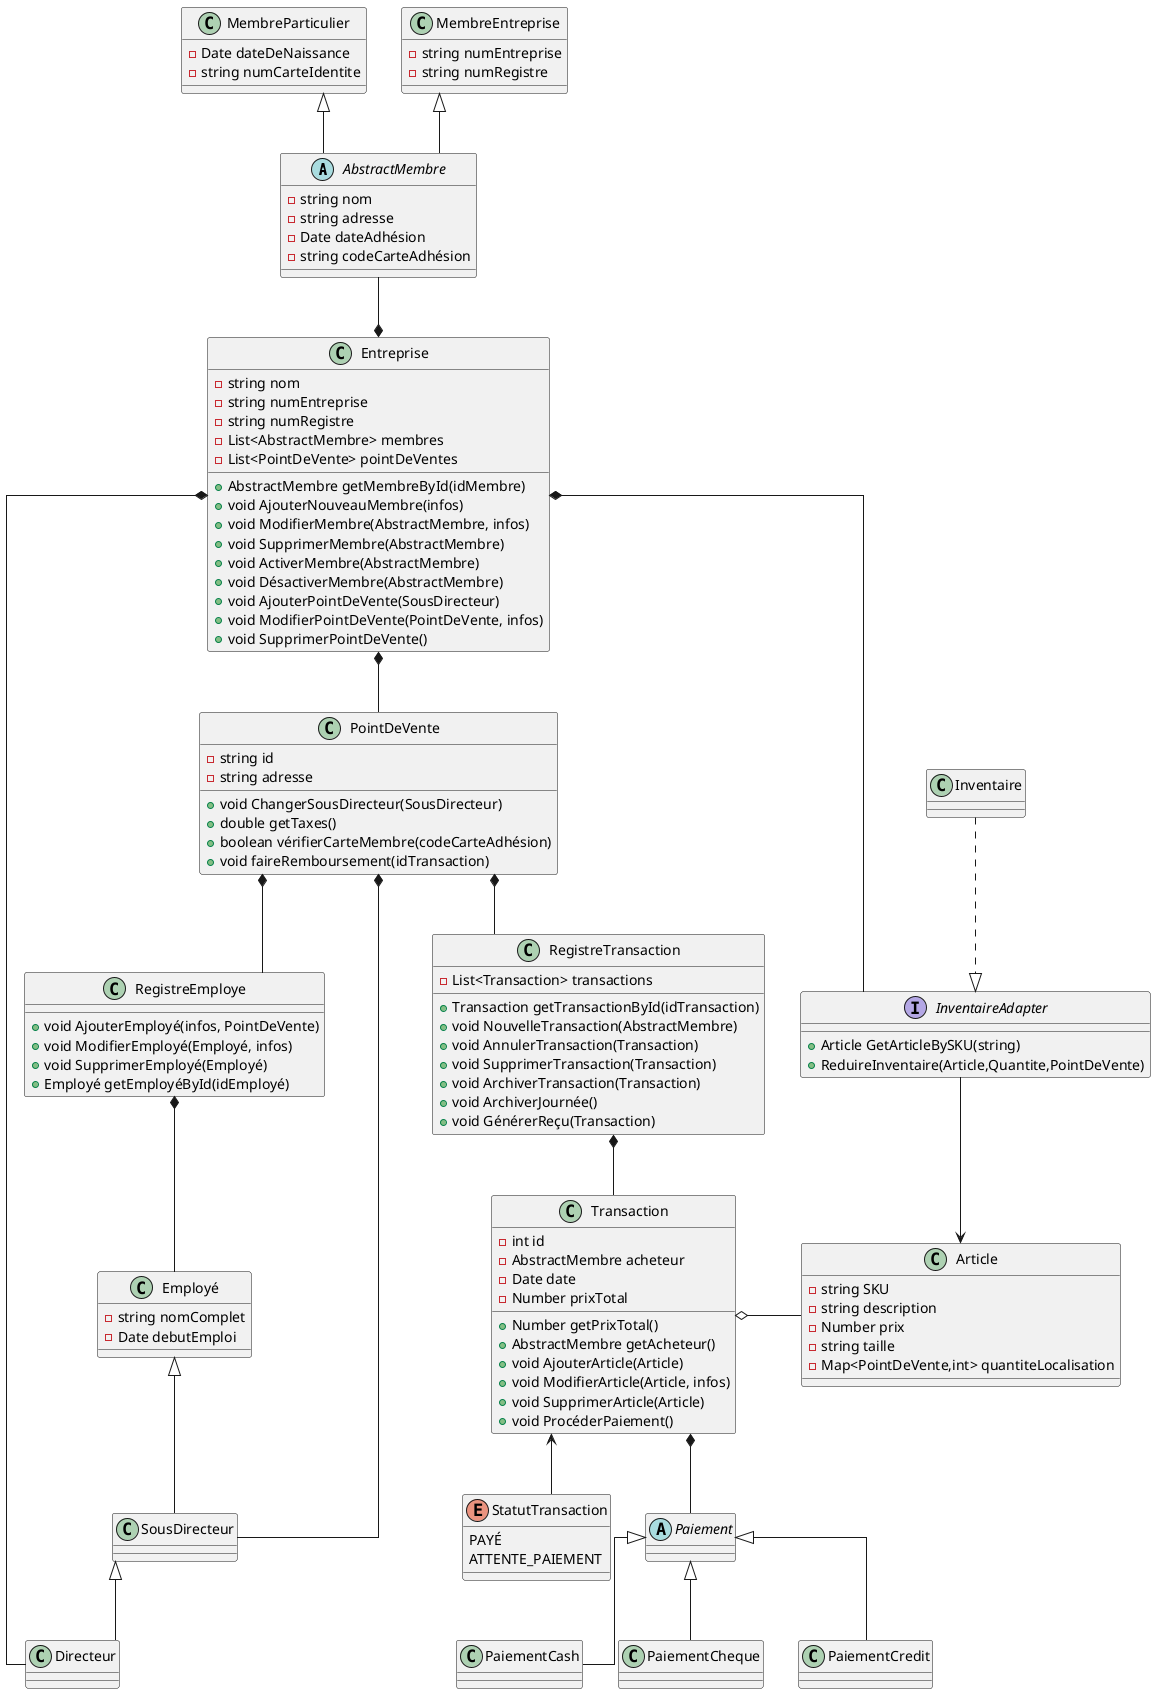@startuml

skinparam linetype ortho

abstract class AbstractMembre {
- string nom
- string adresse
- Date dateAdhésion
- string codeCarteAdhésion
}

class MembreParticulier {
- Date dateDeNaissance
- string numCarteIdentite
}

class MembreEntreprise {
- string numEntreprise
- string numRegistre
}

class RegistreEmploye{
  + void AjouterEmployé(infos, PointDeVente)
  + void ModifierEmployé(Employé, infos)
  + void SupprimerEmployé(Employé)
  + Employé getEmployéById(idEmployé)
}


class Employé {
- string nomComplet
- Date debutEmploi
}

class SousDirecteur {

}

class Directeur {

}

class Transaction {
- int id
- AbstractMembre acheteur
- Date date
- Number prixTotal
+ Number getPrixTotal()
+ AbstractMembre getAcheteur()
+ void AjouterArticle(Article)
+ void ModifierArticle(Article, infos)
+ void SupprimerArticle(Article)
+ void ProcéderPaiement()
}

class Article {
  - string SKU
  - string description
  - Number prix
  - string taille
  - Map<PointDeVente,int> quantiteLocalisation
}

class RegistreTransaction {
- List<Transaction> transactions
+ Transaction getTransactionById(idTransaction)
+ void NouvelleTransaction(AbstractMembre)
+ void AnnulerTransaction(Transaction)
+ void SupprimerTransaction(Transaction)
+ void ArchiverTransaction(Transaction)
+ void ArchiverJournée()
+ void GénérerReçu(Transaction)
}

enum StatutTransaction{
PAYÉ
ATTENTE_PAIEMENT
}

class Entreprise {
- string nom
- string numEntreprise
- string numRegistre
- List<AbstractMembre> membres
- List<PointDeVente> pointDeVentes
+ AbstractMembre getMembreById(idMembre)
+ void AjouterNouveauMembre(infos)
+ void ModifierMembre(AbstractMembre, infos)
+ void SupprimerMembre(AbstractMembre)
+ void ActiverMembre(AbstractMembre)
+ void DésactiverMembre(AbstractMembre)
+ void AjouterPointDeVente(SousDirecteur)
+ void ModifierPointDeVente(PointDeVente, infos)
+ void SupprimerPointDeVente()

}

class PointDeVente {
  - string id
  - string adresse
  + void ChangerSousDirecteur(SousDirecteur)
  + double getTaxes()
  + boolean vérifierCarteMembre(codeCarteAdhésion)
  + void faireRemboursement(idTransaction)
}

interface InventaireAdapter {
  +Article GetArticleBySKU(string)
  +ReduireInventaire(Article,Quantite,PointDeVente)
}

class Inventaire

Inventaire ..|> InventaireAdapter

abstract class Paiement {}

class PaiementCredit {}

class PaiementCash {}

class PaiementCheque {}

Employé <|-- SousDirecteur
SousDirecteur <|-- Directeur

Paiement <|-- PaiementCredit
Paiement <|-- PaiementCash
Paiement <|-- PaiementCheque

Entreprise *-- PointDeVente
PointDeVente *-- RegistreEmploye
Entreprise *--- InventaireAdapter
InventaireAdapter --> Article
Entreprise *-- Directeur
PointDeVente *-- SousDirecteur
RegistreEmploye *-- Employé
PointDeVente *-- RegistreTransaction

RegistreTransaction *-- Transaction
Transaction <-- StatutTransaction
Transaction *-- Paiement
Transaction o- Article

AbstractMembre --* Entreprise
MembreParticulier<|-- AbstractMembre
MembreEntreprise <|-- AbstractMembre

@enduml


